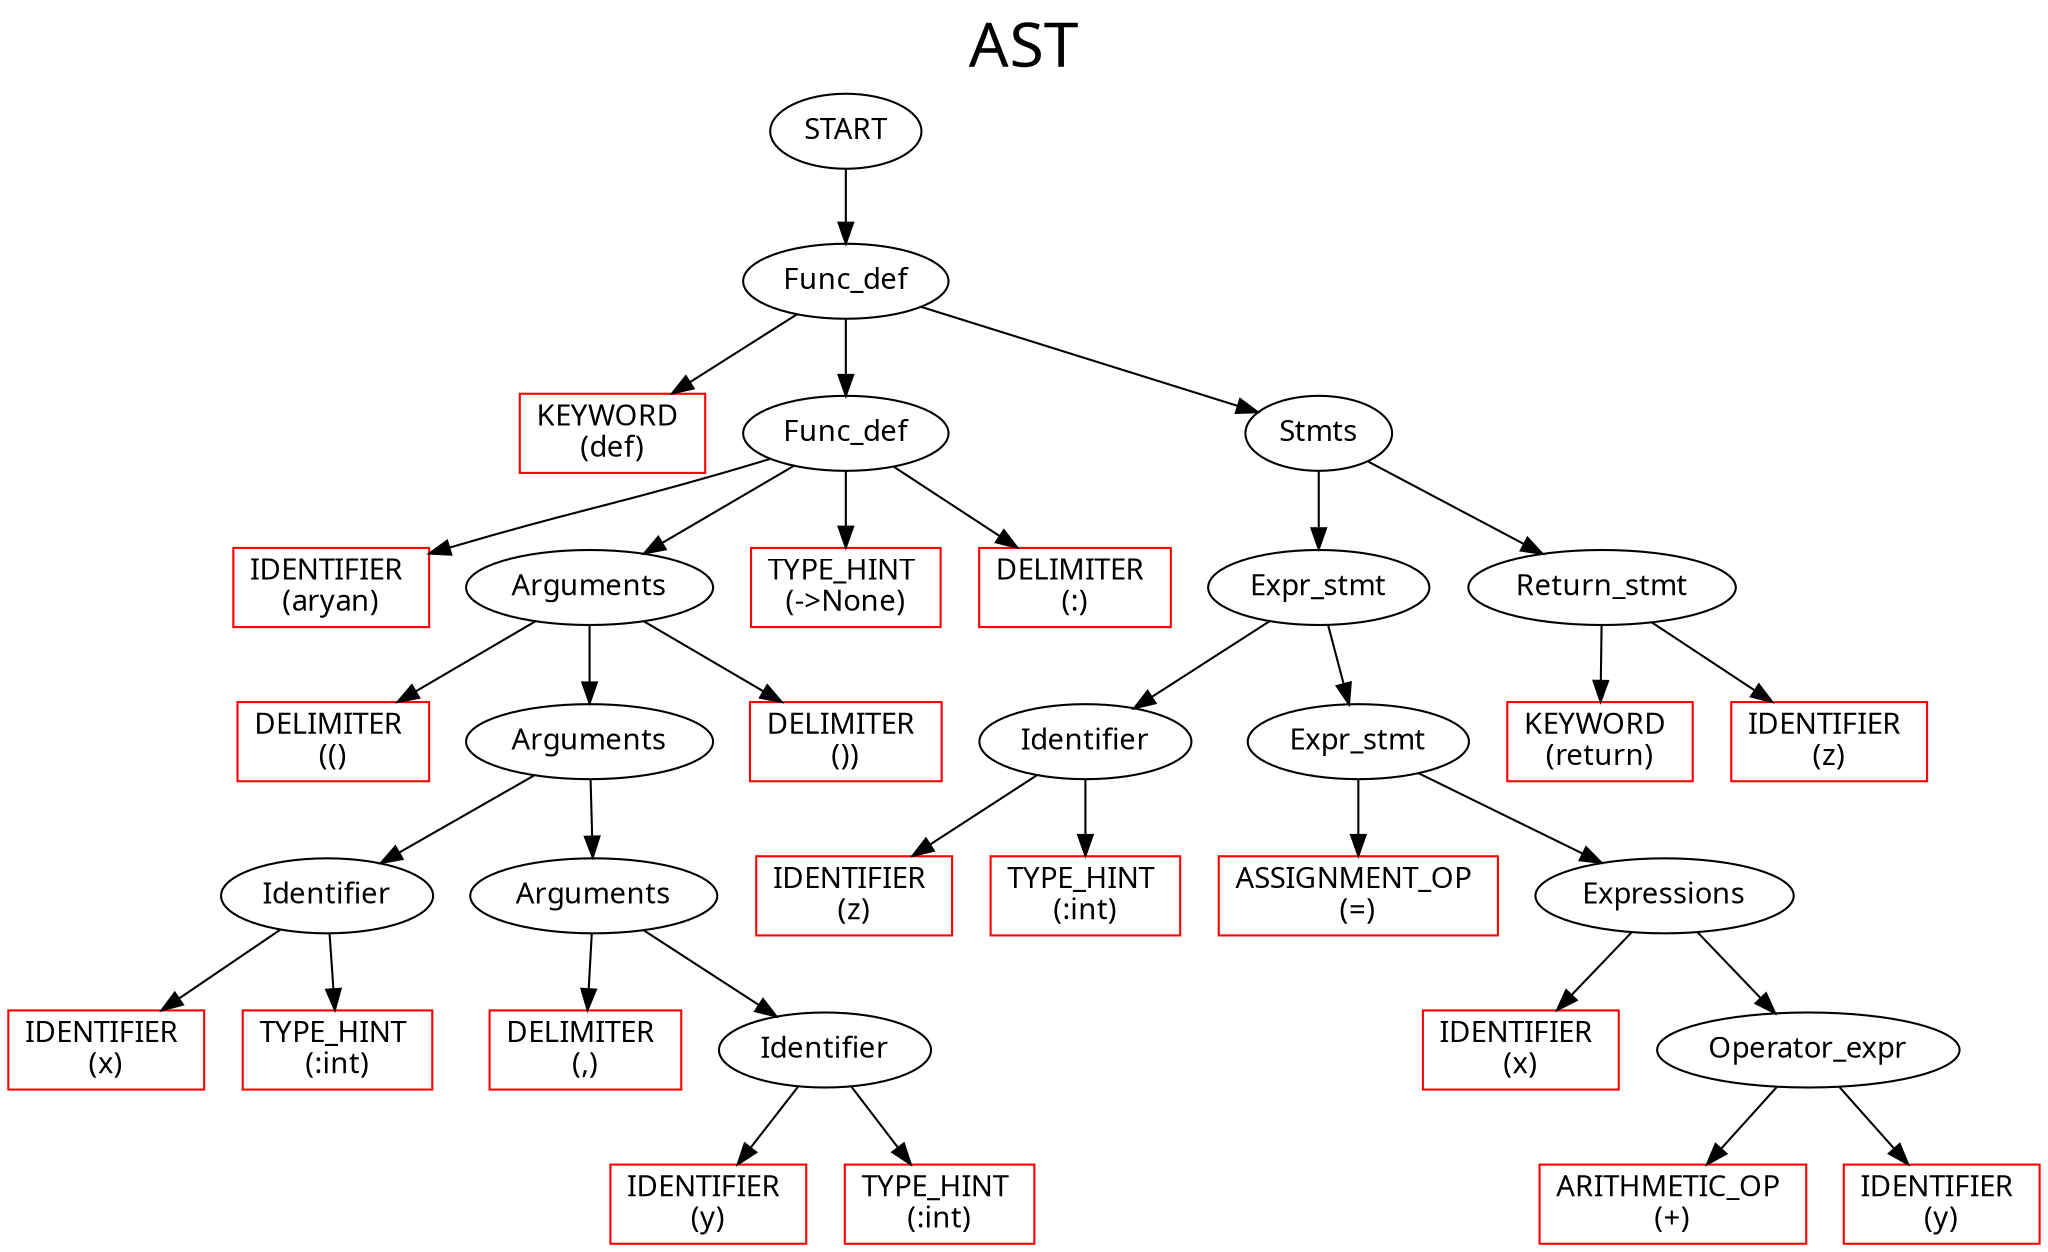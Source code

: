 digraph G{

label     = "AST"
fontname  = "Cascadia code"
fontsize  = 30
labelloc  = t

node   [ fontname="Cascadia code" ]
	67		[ style = solid label = "START"  ];
	67 -> 65
	65		[ style = solid label = "Func_def"  ];
	65 -> 0
	0		[ style = solid label = "KEYWORD 
(def)" color = red shape = rectangle ];
	65 -> 16
	16		[ style = solid label = "Func_def"  ];
	16 -> 1
	1		[ style = solid label = "IDENTIFIER 
(aryan)" color = red shape = rectangle ];
	16 -> 13
	13		[ style = solid label = "Arguments"  ];
	13 -> 2
	2		[ style = solid label = "DELIMITER 
(()" color = red shape = rectangle ];
	13 -> 12
	12		[ style = solid label = "Arguments"  ];
	12 -> 5
	5		[ style = solid label = "Identifier"  ];
	5 -> 3
	3		[ style = solid label = "IDENTIFIER 
(x)" color = red shape = rectangle ];
	5 -> 4
	4		[ style = solid label = "TYPE_HINT 
(:int)" color = red shape = rectangle ];
	12 -> 11
	11		[ style = solid label = "Arguments"  ];
	11 -> 6
	6		[ style = solid label = "DELIMITER 
(,)" color = red shape = rectangle ];
	11 -> 9
	9		[ style = solid label = "Identifier"  ];
	9 -> 7
	7		[ style = solid label = "IDENTIFIER 
(y)" color = red shape = rectangle ];
	9 -> 8
	8		[ style = solid label = "TYPE_HINT 
(:int)" color = red shape = rectangle ];
	13 -> 10
	10		[ style = solid label = "DELIMITER 
())" color = red shape = rectangle ];
	16 -> 14
	14		[ style = solid label = "TYPE_HINT 
(->None)" color = red shape = rectangle ];
	16 -> 15
	15		[ style = solid label = "DELIMITER 
(:)" color = red shape = rectangle ];
	65 -> 64
	64		[ style = solid label = "Stmts"  ];
	64 -> 48
	48		[ style = solid label = "Expr_stmt"  ];
	48 -> 19
	19		[ style = solid label = "Identifier"  ];
	19 -> 17
	17		[ style = solid label = "IDENTIFIER 
(z)" color = red shape = rectangle ];
	19 -> 18
	18		[ style = solid label = "TYPE_HINT 
(:int)" color = red shape = rectangle ];
	48 -> 47
	47		[ style = solid label = "Expr_stmt"  ];
	47 -> 20
	20		[ style = solid label = "ASSIGNMENT_OP 
(=)" color = red shape = rectangle ];
	47 -> 39
	39		[ style = solid label = "Expressions"  ];
	39 -> 31
	31		[ style = solid label = "IDENTIFIER 
(x)" color = red shape = rectangle ];
	39 -> 38
	38		[ style = solid label = "Operator_expr"  ];
	38 -> 32
	32		[ style = solid label = "ARITHMETIC_OP 
(+)" color = red shape = rectangle ];
	38 -> 35
	35		[ style = solid label = "IDENTIFIER 
(y)" color = red shape = rectangle ];
	64 -> 62
	62		[ style = solid label = "Return_stmt"  ];
	62 -> 50
	50		[ style = solid label = "KEYWORD 
(return)" color = red shape = rectangle ];
	62 -> 51
	51		[ style = solid label = "IDENTIFIER 
(z)" color = red shape = rectangle ];
}